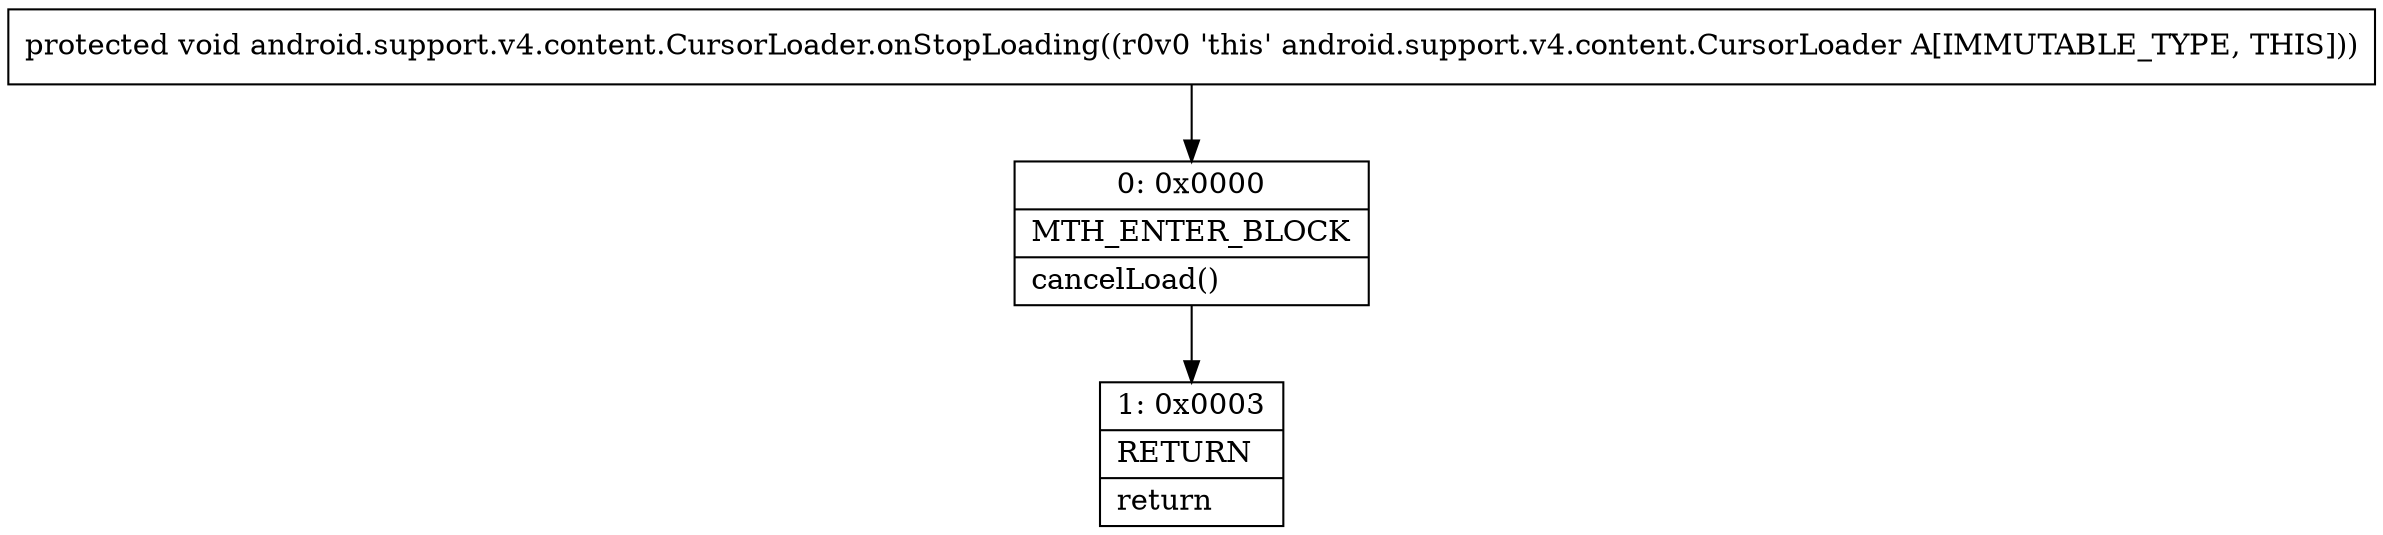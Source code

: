 digraph "CFG forandroid.support.v4.content.CursorLoader.onStopLoading()V" {
Node_0 [shape=record,label="{0\:\ 0x0000|MTH_ENTER_BLOCK\l|cancelLoad()\l}"];
Node_1 [shape=record,label="{1\:\ 0x0003|RETURN\l|return\l}"];
MethodNode[shape=record,label="{protected void android.support.v4.content.CursorLoader.onStopLoading((r0v0 'this' android.support.v4.content.CursorLoader A[IMMUTABLE_TYPE, THIS])) }"];
MethodNode -> Node_0;
Node_0 -> Node_1;
}

